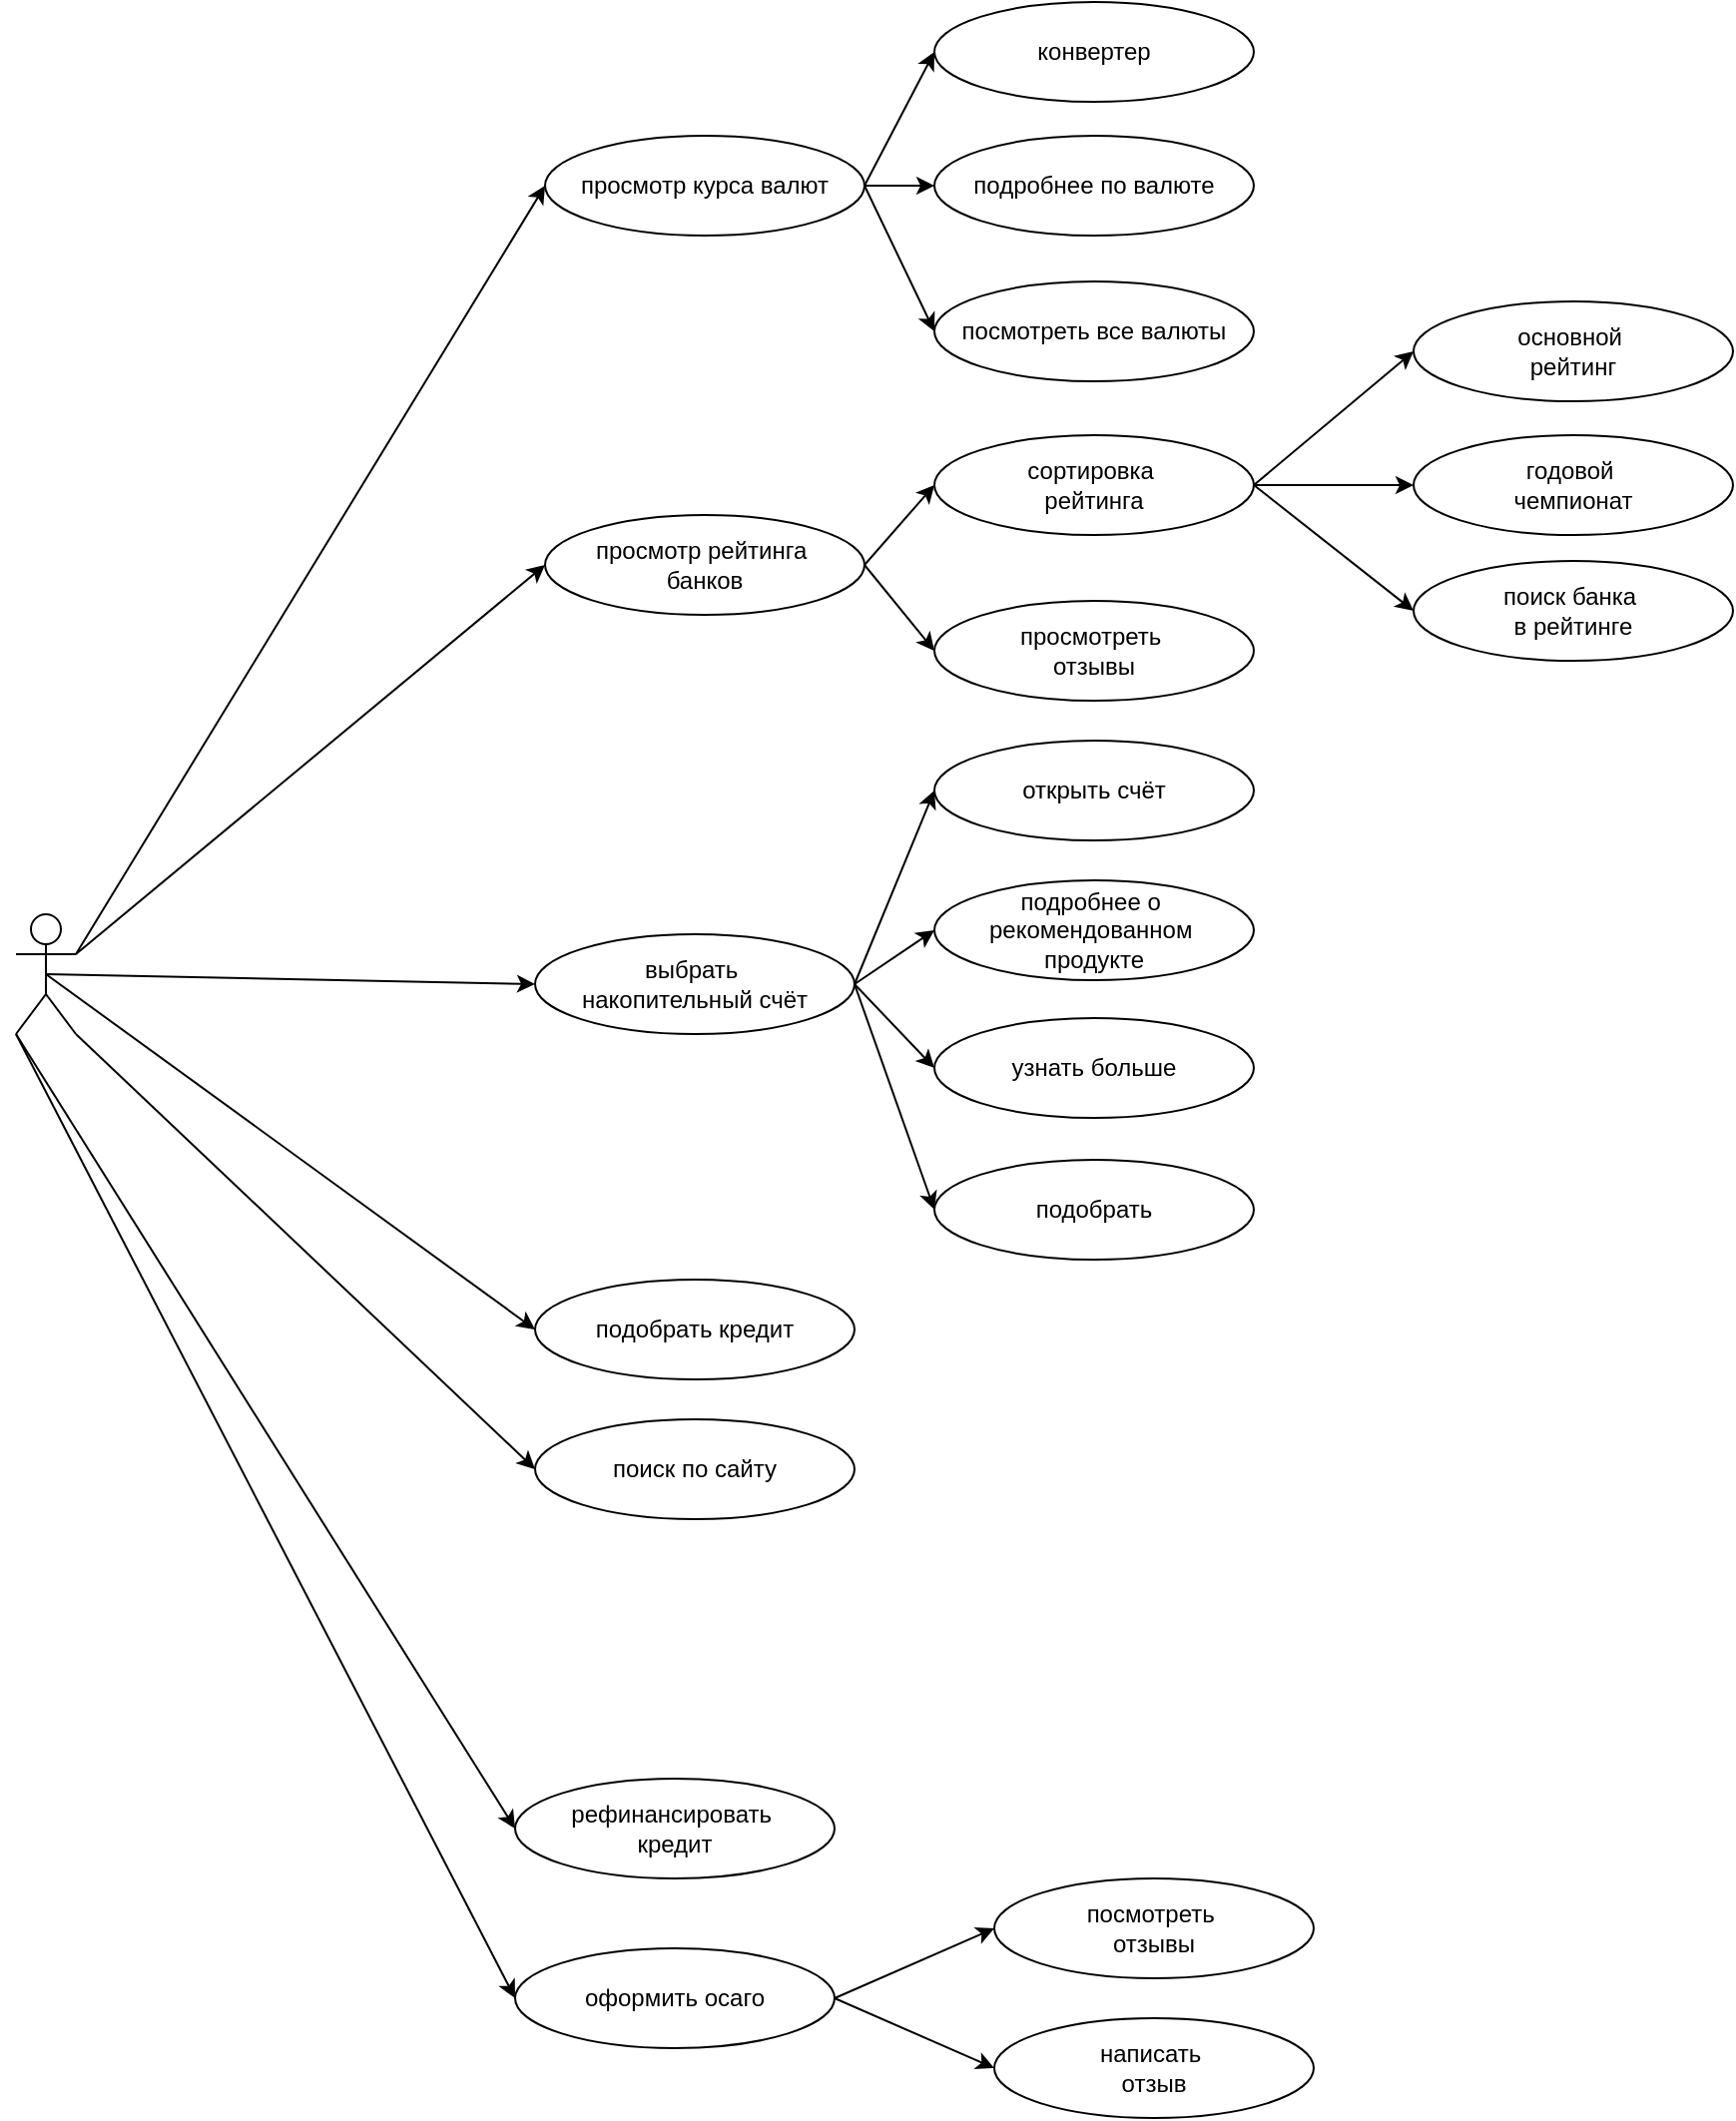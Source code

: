 <mxfile>
    <diagram id="uDgKG0mEdmjzOx26ciWL" name="Страница 1">
        <mxGraphModel dx="1767" dy="1503" grid="1" gridSize="10" guides="1" tooltips="1" connect="1" arrows="1" fold="1" page="1" pageScale="1" pageWidth="1169" pageHeight="827" math="0" shadow="0">
            <root>
                <mxCell id="0"/>
                <mxCell id="1" parent="0"/>
                <mxCell id="2" value="подобрать кредит" style="ellipse;whiteSpace=wrap;html=1;" parent="1" vertex="1">
                    <mxGeometry x="280" y="520" width="160" height="50" as="geometry"/>
                </mxCell>
                <mxCell id="3" value="рефинансировать&amp;nbsp;&lt;br&gt;кредит" style="ellipse;whiteSpace=wrap;html=1;" parent="1" vertex="1">
                    <mxGeometry x="270" y="770" width="160" height="50" as="geometry"/>
                </mxCell>
                <mxCell id="5" value="оформить осаго" style="ellipse;whiteSpace=wrap;html=1;" parent="1" vertex="1">
                    <mxGeometry x="270" y="855" width="160" height="50" as="geometry"/>
                </mxCell>
                <mxCell id="7" value="написать&amp;nbsp;&lt;br&gt;отзыв" style="ellipse;whiteSpace=wrap;html=1;" parent="1" vertex="1">
                    <mxGeometry x="510" y="890" width="160" height="50" as="geometry"/>
                </mxCell>
                <mxCell id="8" value="посмотреть&amp;nbsp;&lt;br&gt;отзывы" style="ellipse;whiteSpace=wrap;html=1;" parent="1" vertex="1">
                    <mxGeometry x="510" y="820" width="160" height="50" as="geometry"/>
                </mxCell>
                <mxCell id="13" value="просмотр&amp;nbsp;рейтинга&amp;nbsp;&lt;br&gt;банков" style="ellipse;whiteSpace=wrap;html=1;" parent="1" vertex="1">
                    <mxGeometry x="285" y="137" width="160" height="50" as="geometry"/>
                </mxCell>
                <mxCell id="16" value="просмотреть&amp;nbsp;&lt;br&gt;отзывы" style="ellipse;whiteSpace=wrap;html=1;" parent="1" vertex="1">
                    <mxGeometry x="480" y="180" width="160" height="50" as="geometry"/>
                </mxCell>
                <mxCell id="17" value="сортировка&amp;nbsp;&lt;br&gt;рейтинга" style="ellipse;whiteSpace=wrap;html=1;" parent="1" vertex="1">
                    <mxGeometry x="480" y="97" width="160" height="50" as="geometry"/>
                </mxCell>
                <mxCell id="23" value="выбрать&amp;nbsp;&lt;br&gt;накопительный счёт" style="ellipse;whiteSpace=wrap;html=1;" parent="1" vertex="1">
                    <mxGeometry x="280" y="347" width="160" height="50" as="geometry"/>
                </mxCell>
                <mxCell id="24" value="открыть счёт" style="ellipse;whiteSpace=wrap;html=1;" parent="1" vertex="1">
                    <mxGeometry x="480" y="250" width="160" height="50" as="geometry"/>
                </mxCell>
                <mxCell id="25" value="подробнее о&amp;nbsp;&lt;br&gt;рекомендованном&amp;nbsp;&lt;br&gt;продукте" style="ellipse;whiteSpace=wrap;html=1;" parent="1" vertex="1">
                    <mxGeometry x="480" y="320" width="160" height="50" as="geometry"/>
                </mxCell>
                <mxCell id="26" value="узнать больше" style="ellipse;whiteSpace=wrap;html=1;" parent="1" vertex="1">
                    <mxGeometry x="480" y="389" width="160" height="50" as="geometry"/>
                </mxCell>
                <mxCell id="28" value="" style="endArrow=classic;html=1;entryX=0;entryY=0.5;entryDx=0;entryDy=0;exitX=1;exitY=0.5;exitDx=0;exitDy=0;" parent="1" source="13" target="17" edge="1">
                    <mxGeometry width="50" height="50" relative="1" as="geometry">
                        <mxPoint x="425" y="207" as="sourcePoint"/>
                        <mxPoint x="475" y="157" as="targetPoint"/>
                    </mxGeometry>
                </mxCell>
                <mxCell id="29" value="" style="endArrow=classic;html=1;entryX=0;entryY=0.5;entryDx=0;entryDy=0;exitX=1;exitY=0.5;exitDx=0;exitDy=0;" parent="1" source="13" target="16" edge="1">
                    <mxGeometry width="50" height="50" relative="1" as="geometry">
                        <mxPoint x="425" y="207" as="sourcePoint"/>
                        <mxPoint x="475" y="157" as="targetPoint"/>
                    </mxGeometry>
                </mxCell>
                <mxCell id="30" value="" style="endArrow=classic;html=1;entryX=0;entryY=0.5;entryDx=0;entryDy=0;exitX=1;exitY=0.5;exitDx=0;exitDy=0;" parent="1" source="23" target="24" edge="1">
                    <mxGeometry width="50" height="50" relative="1" as="geometry">
                        <mxPoint x="420" y="367" as="sourcePoint"/>
                        <mxPoint x="470" y="317" as="targetPoint"/>
                    </mxGeometry>
                </mxCell>
                <mxCell id="31" value="" style="endArrow=classic;html=1;entryX=0;entryY=0.5;entryDx=0;entryDy=0;exitX=1;exitY=0.5;exitDx=0;exitDy=0;" parent="1" source="23" target="25" edge="1">
                    <mxGeometry width="50" height="50" relative="1" as="geometry">
                        <mxPoint x="430" y="417" as="sourcePoint"/>
                        <mxPoint x="470" y="317" as="targetPoint"/>
                    </mxGeometry>
                </mxCell>
                <mxCell id="32" value="" style="endArrow=classic;html=1;entryX=0;entryY=0.5;entryDx=0;entryDy=0;exitX=1;exitY=0.5;exitDx=0;exitDy=0;" parent="1" source="23" target="26" edge="1">
                    <mxGeometry width="50" height="50" relative="1" as="geometry">
                        <mxPoint x="420" y="367" as="sourcePoint"/>
                        <mxPoint x="450" y="437" as="targetPoint"/>
                    </mxGeometry>
                </mxCell>
                <mxCell id="33" value="" style="endArrow=classic;html=1;entryX=0;entryY=0.5;entryDx=0;entryDy=0;exitX=1;exitY=0.5;exitDx=0;exitDy=0;" parent="1" source="5" target="8" edge="1">
                    <mxGeometry width="50" height="50" relative="1" as="geometry">
                        <mxPoint x="410" y="815" as="sourcePoint"/>
                        <mxPoint x="460" y="765" as="targetPoint"/>
                    </mxGeometry>
                </mxCell>
                <mxCell id="34" value="" style="endArrow=classic;html=1;entryX=0;entryY=0.5;entryDx=0;entryDy=0;exitX=1;exitY=0.5;exitDx=0;exitDy=0;" parent="1" source="5" target="7" edge="1">
                    <mxGeometry width="50" height="50" relative="1" as="geometry">
                        <mxPoint x="410" y="815" as="sourcePoint"/>
                        <mxPoint x="460" y="765" as="targetPoint"/>
                    </mxGeometry>
                </mxCell>
                <mxCell id="35" value="просмотр курса валют" style="ellipse;whiteSpace=wrap;html=1;" parent="1" vertex="1">
                    <mxGeometry x="285" y="-53" width="160" height="50" as="geometry"/>
                </mxCell>
                <mxCell id="36" value="подробнее по валюте" style="ellipse;whiteSpace=wrap;html=1;" parent="1" vertex="1">
                    <mxGeometry x="480" y="-53" width="160" height="50" as="geometry"/>
                </mxCell>
                <mxCell id="37" value="конвертер" style="ellipse;whiteSpace=wrap;html=1;" parent="1" vertex="1">
                    <mxGeometry x="480" y="-120" width="160" height="50" as="geometry"/>
                </mxCell>
                <mxCell id="40" value="" style="endArrow=classic;html=1;entryX=0;entryY=0.5;entryDx=0;entryDy=0;exitX=1;exitY=0.5;exitDx=0;exitDy=0;" parent="1" source="35" target="37" edge="1">
                    <mxGeometry width="50" height="50" relative="1" as="geometry">
                        <mxPoint x="445" y="-58" as="sourcePoint"/>
                        <mxPoint x="525" y="-100" as="targetPoint"/>
                    </mxGeometry>
                </mxCell>
                <mxCell id="41" value="" style="endArrow=classic;html=1;entryX=0;entryY=0.5;entryDx=0;entryDy=0;exitX=1;exitY=0.5;exitDx=0;exitDy=0;" parent="1" source="35" target="36" edge="1">
                    <mxGeometry width="50" height="50" relative="1" as="geometry">
                        <mxPoint x="445" y="-58" as="sourcePoint"/>
                        <mxPoint x="525" y="-100" as="targetPoint"/>
                    </mxGeometry>
                </mxCell>
                <mxCell id="44" value="" style="shape=umlActor;verticalLabelPosition=bottom;verticalAlign=top;html=1;outlineConnect=0;" parent="1" vertex="1">
                    <mxGeometry x="20" y="337" width="30" height="60" as="geometry"/>
                </mxCell>
                <mxCell id="45" value="" style="endArrow=classic;html=1;entryX=0;entryY=0.5;entryDx=0;entryDy=0;exitX=1;exitY=0.333;exitDx=0;exitDy=0;exitPerimeter=0;" parent="1" source="44" target="35" edge="1">
                    <mxGeometry width="50" height="50" relative="1" as="geometry">
                        <mxPoint x="370" y="477" as="sourcePoint"/>
                        <mxPoint x="420" y="427" as="targetPoint"/>
                    </mxGeometry>
                </mxCell>
                <mxCell id="46" value="" style="endArrow=classic;html=1;entryX=0;entryY=0.5;entryDx=0;entryDy=0;exitX=1;exitY=0.333;exitDx=0;exitDy=0;exitPerimeter=0;" parent="1" source="44" target="13" edge="1">
                    <mxGeometry width="50" height="50" relative="1" as="geometry">
                        <mxPoint x="310" y="147" as="sourcePoint"/>
                        <mxPoint x="360" y="97" as="targetPoint"/>
                    </mxGeometry>
                </mxCell>
                <mxCell id="47" value="" style="endArrow=classic;html=1;entryX=0;entryY=0.5;entryDx=0;entryDy=0;exitX=0.5;exitY=0.5;exitDx=0;exitDy=0;exitPerimeter=0;" parent="1" source="44" target="23" edge="1">
                    <mxGeometry width="50" height="50" relative="1" as="geometry">
                        <mxPoint x="190" y="307" as="sourcePoint"/>
                        <mxPoint x="240" y="257" as="targetPoint"/>
                    </mxGeometry>
                </mxCell>
                <mxCell id="48" value="" style="endArrow=classic;html=1;entryX=0;entryY=0.5;entryDx=0;entryDy=0;exitX=0.5;exitY=0.5;exitDx=0;exitDy=0;exitPerimeter=0;" parent="1" source="44" target="2" edge="1">
                    <mxGeometry width="50" height="50" relative="1" as="geometry">
                        <mxPoint x="190" y="407" as="sourcePoint"/>
                        <mxPoint x="240" y="357" as="targetPoint"/>
                    </mxGeometry>
                </mxCell>
                <mxCell id="50" value="" style="endArrow=classic;html=1;entryX=0;entryY=0.5;entryDx=0;entryDy=0;exitX=0;exitY=1;exitDx=0;exitDy=0;exitPerimeter=0;" parent="1" source="44" target="3" edge="1">
                    <mxGeometry width="50" height="50" relative="1" as="geometry">
                        <mxPoint x="150" y="577" as="sourcePoint"/>
                        <mxPoint x="200" y="527" as="targetPoint"/>
                    </mxGeometry>
                </mxCell>
                <mxCell id="51" value="" style="endArrow=classic;html=1;entryX=0;entryY=0.5;entryDx=0;entryDy=0;exitX=0;exitY=1;exitDx=0;exitDy=0;exitPerimeter=0;" parent="1" source="44" target="5" edge="1">
                    <mxGeometry width="50" height="50" relative="1" as="geometry">
                        <mxPoint x="150" y="477" as="sourcePoint"/>
                        <mxPoint x="130" y="657" as="targetPoint"/>
                    </mxGeometry>
                </mxCell>
                <mxCell id="53" value="посмотреть все валюты" style="ellipse;whiteSpace=wrap;html=1;" parent="1" vertex="1">
                    <mxGeometry x="480" y="20" width="160" height="50" as="geometry"/>
                </mxCell>
                <mxCell id="54" value="" style="endArrow=classic;html=1;entryX=0;entryY=0.5;entryDx=0;entryDy=0;exitX=1;exitY=0.5;exitDx=0;exitDy=0;" parent="1" source="35" target="53" edge="1">
                    <mxGeometry width="50" height="50" relative="1" as="geometry">
                        <mxPoint x="325" y="80" as="sourcePoint"/>
                        <mxPoint x="375" y="30" as="targetPoint"/>
                    </mxGeometry>
                </mxCell>
                <mxCell id="55" value="основной&amp;nbsp;&lt;br&gt;рейтинг" style="ellipse;whiteSpace=wrap;html=1;" parent="1" vertex="1">
                    <mxGeometry x="720" y="30" width="160" height="50" as="geometry"/>
                </mxCell>
                <mxCell id="56" value="годовой&amp;nbsp;&lt;br&gt;чемпионат" style="ellipse;whiteSpace=wrap;html=1;" parent="1" vertex="1">
                    <mxGeometry x="720" y="97" width="160" height="50" as="geometry"/>
                </mxCell>
                <mxCell id="58" value="" style="endArrow=classic;html=1;entryX=0;entryY=0.5;entryDx=0;entryDy=0;exitX=1;exitY=0.5;exitDx=0;exitDy=0;" parent="1" source="17" target="55" edge="1">
                    <mxGeometry width="50" height="50" relative="1" as="geometry">
                        <mxPoint x="655" y="90" as="sourcePoint"/>
                        <mxPoint x="695" y="50" as="targetPoint"/>
                    </mxGeometry>
                </mxCell>
                <mxCell id="59" value="" style="endArrow=classic;html=1;entryX=0;entryY=0.5;entryDx=0;entryDy=0;exitX=1;exitY=0.5;exitDx=0;exitDy=0;" parent="1" source="17" target="56" edge="1">
                    <mxGeometry width="50" height="50" relative="1" as="geometry">
                        <mxPoint x="715" y="260" as="sourcePoint"/>
                        <mxPoint x="755" y="220" as="targetPoint"/>
                    </mxGeometry>
                </mxCell>
                <mxCell id="60" value="поиск банка&amp;nbsp;&lt;br&gt;в рейтинге" style="ellipse;whiteSpace=wrap;html=1;" vertex="1" parent="1">
                    <mxGeometry x="720" y="160" width="160" height="50" as="geometry"/>
                </mxCell>
                <mxCell id="62" value="" style="endArrow=classic;html=1;entryX=0;entryY=0.5;entryDx=0;entryDy=0;exitX=1;exitY=0.5;exitDx=0;exitDy=0;" edge="1" parent="1" source="17" target="60">
                    <mxGeometry width="50" height="50" relative="1" as="geometry">
                        <mxPoint x="655" y="132" as="sourcePoint"/>
                        <mxPoint x="735" y="132" as="targetPoint"/>
                    </mxGeometry>
                </mxCell>
                <mxCell id="66" value="поиск по сайту" style="ellipse;whiteSpace=wrap;html=1;" vertex="1" parent="1">
                    <mxGeometry x="280" y="590" width="160" height="50" as="geometry"/>
                </mxCell>
                <mxCell id="67" value="" style="endArrow=classic;html=1;entryX=0;entryY=0.5;entryDx=0;entryDy=0;exitX=1;exitY=1;exitDx=0;exitDy=0;exitPerimeter=0;" edge="1" parent="1" source="44" target="66">
                    <mxGeometry width="50" height="50" relative="1" as="geometry">
                        <mxPoint x="50" y="436" as="sourcePoint"/>
                        <mxPoint x="295" y="574" as="targetPoint"/>
                    </mxGeometry>
                </mxCell>
                <mxCell id="68" value="подобрать" style="ellipse;whiteSpace=wrap;html=1;" vertex="1" parent="1">
                    <mxGeometry x="480" y="460" width="160" height="50" as="geometry"/>
                </mxCell>
                <mxCell id="69" value="" style="endArrow=classic;html=1;entryX=0;entryY=0.5;entryDx=0;entryDy=0;exitX=1;exitY=0.5;exitDx=0;exitDy=0;" edge="1" parent="1" source="23" target="68">
                    <mxGeometry width="50" height="50" relative="1" as="geometry">
                        <mxPoint x="420" y="420" as="sourcePoint"/>
                        <mxPoint x="460" y="490" as="targetPoint"/>
                    </mxGeometry>
                </mxCell>
            </root>
        </mxGraphModel>
    </diagram>
</mxfile>